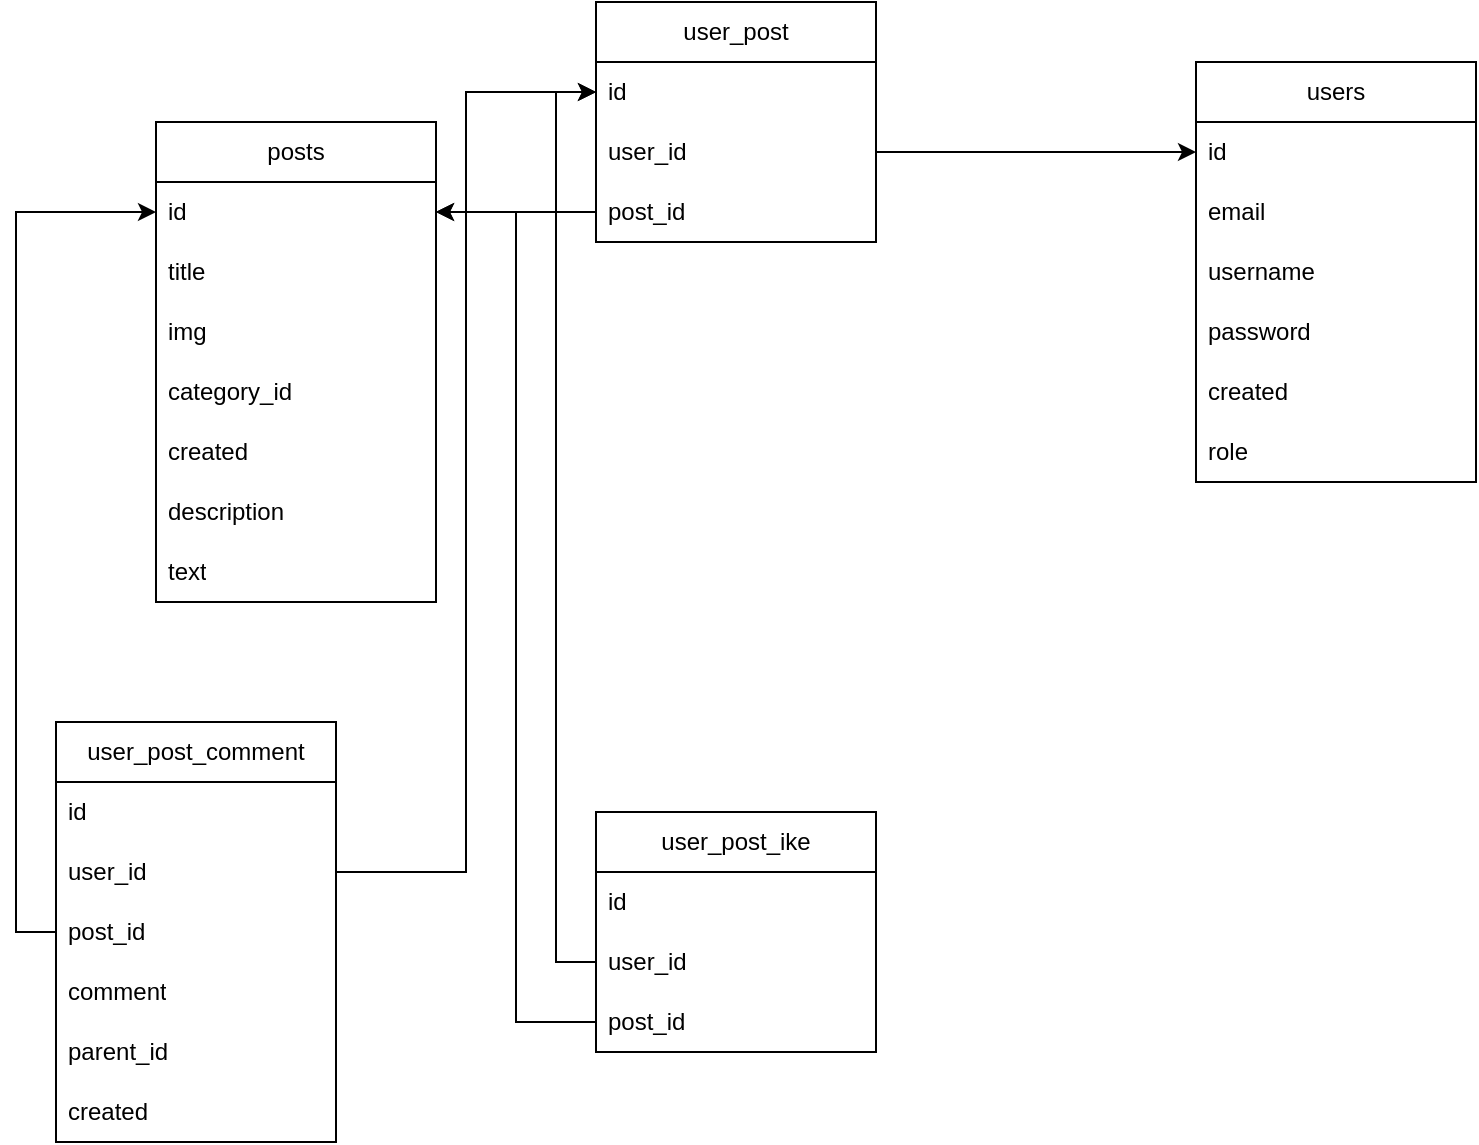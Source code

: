 <mxfile version="20.5.3" type="github">
  <diagram id="24y1HbA1uYPg1a_B_rKZ" name="Сторінка-1">
    <mxGraphModel dx="1267" dy="762" grid="1" gridSize="10" guides="1" tooltips="1" connect="1" arrows="1" fold="1" page="1" pageScale="1" pageWidth="827" pageHeight="1169" math="0" shadow="0">
      <root>
        <mxCell id="0" />
        <mxCell id="1" parent="0" />
        <mxCell id="m8mHURYjpHGzfnWAEis--1" value="posts" style="swimlane;fontStyle=0;childLayout=stackLayout;horizontal=1;startSize=30;horizontalStack=0;resizeParent=1;resizeParentMax=0;resizeLast=0;collapsible=1;marginBottom=0;whiteSpace=wrap;html=1;" vertex="1" parent="1">
          <mxGeometry x="100" y="260" width="140" height="240" as="geometry" />
        </mxCell>
        <mxCell id="m8mHURYjpHGzfnWAEis--2" value="id" style="text;strokeColor=none;fillColor=none;align=left;verticalAlign=middle;spacingLeft=4;spacingRight=4;overflow=hidden;points=[[0,0.5],[1,0.5]];portConstraint=eastwest;rotatable=0;whiteSpace=wrap;html=1;" vertex="1" parent="m8mHURYjpHGzfnWAEis--1">
          <mxGeometry y="30" width="140" height="30" as="geometry" />
        </mxCell>
        <mxCell id="m8mHURYjpHGzfnWAEis--3" value="title" style="text;strokeColor=none;fillColor=none;align=left;verticalAlign=middle;spacingLeft=4;spacingRight=4;overflow=hidden;points=[[0,0.5],[1,0.5]];portConstraint=eastwest;rotatable=0;whiteSpace=wrap;html=1;" vertex="1" parent="m8mHURYjpHGzfnWAEis--1">
          <mxGeometry y="60" width="140" height="30" as="geometry" />
        </mxCell>
        <mxCell id="m8mHURYjpHGzfnWAEis--4" value="img" style="text;strokeColor=none;fillColor=none;align=left;verticalAlign=middle;spacingLeft=4;spacingRight=4;overflow=hidden;points=[[0,0.5],[1,0.5]];portConstraint=eastwest;rotatable=0;whiteSpace=wrap;html=1;" vertex="1" parent="m8mHURYjpHGzfnWAEis--1">
          <mxGeometry y="90" width="140" height="30" as="geometry" />
        </mxCell>
        <mxCell id="m8mHURYjpHGzfnWAEis--5" value="category_id" style="text;strokeColor=none;fillColor=none;align=left;verticalAlign=middle;spacingLeft=4;spacingRight=4;overflow=hidden;points=[[0,0.5],[1,0.5]];portConstraint=eastwest;rotatable=0;whiteSpace=wrap;html=1;" vertex="1" parent="m8mHURYjpHGzfnWAEis--1">
          <mxGeometry y="120" width="140" height="30" as="geometry" />
        </mxCell>
        <mxCell id="m8mHURYjpHGzfnWAEis--6" value="created" style="text;strokeColor=none;fillColor=none;align=left;verticalAlign=middle;spacingLeft=4;spacingRight=4;overflow=hidden;points=[[0,0.5],[1,0.5]];portConstraint=eastwest;rotatable=0;whiteSpace=wrap;html=1;" vertex="1" parent="m8mHURYjpHGzfnWAEis--1">
          <mxGeometry y="150" width="140" height="30" as="geometry" />
        </mxCell>
        <mxCell id="m8mHURYjpHGzfnWAEis--7" value="description" style="text;strokeColor=none;fillColor=none;align=left;verticalAlign=middle;spacingLeft=4;spacingRight=4;overflow=hidden;points=[[0,0.5],[1,0.5]];portConstraint=eastwest;rotatable=0;whiteSpace=wrap;html=1;" vertex="1" parent="m8mHURYjpHGzfnWAEis--1">
          <mxGeometry y="180" width="140" height="30" as="geometry" />
        </mxCell>
        <mxCell id="m8mHURYjpHGzfnWAEis--8" value="text" style="text;strokeColor=none;fillColor=none;align=left;verticalAlign=middle;spacingLeft=4;spacingRight=4;overflow=hidden;points=[[0,0.5],[1,0.5]];portConstraint=eastwest;rotatable=0;whiteSpace=wrap;html=1;" vertex="1" parent="m8mHURYjpHGzfnWAEis--1">
          <mxGeometry y="210" width="140" height="30" as="geometry" />
        </mxCell>
        <mxCell id="m8mHURYjpHGzfnWAEis--9" value="user_post" style="swimlane;fontStyle=0;childLayout=stackLayout;horizontal=1;startSize=30;horizontalStack=0;resizeParent=1;resizeParentMax=0;resizeLast=0;collapsible=1;marginBottom=0;whiteSpace=wrap;html=1;" vertex="1" parent="1">
          <mxGeometry x="320" y="200" width="140" height="120" as="geometry" />
        </mxCell>
        <mxCell id="m8mHURYjpHGzfnWAEis--10" value="id" style="text;strokeColor=none;fillColor=none;align=left;verticalAlign=middle;spacingLeft=4;spacingRight=4;overflow=hidden;points=[[0,0.5],[1,0.5]];portConstraint=eastwest;rotatable=0;whiteSpace=wrap;html=1;" vertex="1" parent="m8mHURYjpHGzfnWAEis--9">
          <mxGeometry y="30" width="140" height="30" as="geometry" />
        </mxCell>
        <mxCell id="m8mHURYjpHGzfnWAEis--11" value="user_id" style="text;strokeColor=none;fillColor=none;align=left;verticalAlign=middle;spacingLeft=4;spacingRight=4;overflow=hidden;points=[[0,0.5],[1,0.5]];portConstraint=eastwest;rotatable=0;whiteSpace=wrap;html=1;" vertex="1" parent="m8mHURYjpHGzfnWAEis--9">
          <mxGeometry y="60" width="140" height="30" as="geometry" />
        </mxCell>
        <mxCell id="m8mHURYjpHGzfnWAEis--12" value="post_id" style="text;strokeColor=none;fillColor=none;align=left;verticalAlign=middle;spacingLeft=4;spacingRight=4;overflow=hidden;points=[[0,0.5],[1,0.5]];portConstraint=eastwest;rotatable=0;whiteSpace=wrap;html=1;" vertex="1" parent="m8mHURYjpHGzfnWAEis--9">
          <mxGeometry y="90" width="140" height="30" as="geometry" />
        </mxCell>
        <mxCell id="m8mHURYjpHGzfnWAEis--17" value="users" style="swimlane;fontStyle=0;childLayout=stackLayout;horizontal=1;startSize=30;horizontalStack=0;resizeParent=1;resizeParentMax=0;resizeLast=0;collapsible=1;marginBottom=0;whiteSpace=wrap;html=1;" vertex="1" parent="1">
          <mxGeometry x="620" y="230" width="140" height="210" as="geometry" />
        </mxCell>
        <mxCell id="m8mHURYjpHGzfnWAEis--18" value="id" style="text;strokeColor=none;fillColor=none;align=left;verticalAlign=middle;spacingLeft=4;spacingRight=4;overflow=hidden;points=[[0,0.5],[1,0.5]];portConstraint=eastwest;rotatable=0;whiteSpace=wrap;html=1;" vertex="1" parent="m8mHURYjpHGzfnWAEis--17">
          <mxGeometry y="30" width="140" height="30" as="geometry" />
        </mxCell>
        <mxCell id="m8mHURYjpHGzfnWAEis--19" value="email" style="text;strokeColor=none;fillColor=none;align=left;verticalAlign=middle;spacingLeft=4;spacingRight=4;overflow=hidden;points=[[0,0.5],[1,0.5]];portConstraint=eastwest;rotatable=0;whiteSpace=wrap;html=1;" vertex="1" parent="m8mHURYjpHGzfnWAEis--17">
          <mxGeometry y="60" width="140" height="30" as="geometry" />
        </mxCell>
        <mxCell id="m8mHURYjpHGzfnWAEis--20" value="username" style="text;strokeColor=none;fillColor=none;align=left;verticalAlign=middle;spacingLeft=4;spacingRight=4;overflow=hidden;points=[[0,0.5],[1,0.5]];portConstraint=eastwest;rotatable=0;whiteSpace=wrap;html=1;" vertex="1" parent="m8mHURYjpHGzfnWAEis--17">
          <mxGeometry y="90" width="140" height="30" as="geometry" />
        </mxCell>
        <mxCell id="m8mHURYjpHGzfnWAEis--21" value="password" style="text;strokeColor=none;fillColor=none;align=left;verticalAlign=middle;spacingLeft=4;spacingRight=4;overflow=hidden;points=[[0,0.5],[1,0.5]];portConstraint=eastwest;rotatable=0;whiteSpace=wrap;html=1;" vertex="1" parent="m8mHURYjpHGzfnWAEis--17">
          <mxGeometry y="120" width="140" height="30" as="geometry" />
        </mxCell>
        <mxCell id="m8mHURYjpHGzfnWAEis--22" value="created" style="text;strokeColor=none;fillColor=none;align=left;verticalAlign=middle;spacingLeft=4;spacingRight=4;overflow=hidden;points=[[0,0.5],[1,0.5]];portConstraint=eastwest;rotatable=0;whiteSpace=wrap;html=1;" vertex="1" parent="m8mHURYjpHGzfnWAEis--17">
          <mxGeometry y="150" width="140" height="30" as="geometry" />
        </mxCell>
        <mxCell id="m8mHURYjpHGzfnWAEis--23" value="role" style="text;strokeColor=none;fillColor=none;align=left;verticalAlign=middle;spacingLeft=4;spacingRight=4;overflow=hidden;points=[[0,0.5],[1,0.5]];portConstraint=eastwest;rotatable=0;whiteSpace=wrap;html=1;" vertex="1" parent="m8mHURYjpHGzfnWAEis--17">
          <mxGeometry y="180" width="140" height="30" as="geometry" />
        </mxCell>
        <mxCell id="m8mHURYjpHGzfnWAEis--25" value="user_post_comment" style="swimlane;fontStyle=0;childLayout=stackLayout;horizontal=1;startSize=30;horizontalStack=0;resizeParent=1;resizeParentMax=0;resizeLast=0;collapsible=1;marginBottom=0;whiteSpace=wrap;html=1;" vertex="1" parent="1">
          <mxGeometry x="50" y="560" width="140" height="210" as="geometry" />
        </mxCell>
        <mxCell id="m8mHURYjpHGzfnWAEis--26" value="id" style="text;strokeColor=none;fillColor=none;align=left;verticalAlign=middle;spacingLeft=4;spacingRight=4;overflow=hidden;points=[[0,0.5],[1,0.5]];portConstraint=eastwest;rotatable=0;whiteSpace=wrap;html=1;" vertex="1" parent="m8mHURYjpHGzfnWAEis--25">
          <mxGeometry y="30" width="140" height="30" as="geometry" />
        </mxCell>
        <mxCell id="m8mHURYjpHGzfnWAEis--27" value="user_id" style="text;strokeColor=none;fillColor=none;align=left;verticalAlign=middle;spacingLeft=4;spacingRight=4;overflow=hidden;points=[[0,0.5],[1,0.5]];portConstraint=eastwest;rotatable=0;whiteSpace=wrap;html=1;" vertex="1" parent="m8mHURYjpHGzfnWAEis--25">
          <mxGeometry y="60" width="140" height="30" as="geometry" />
        </mxCell>
        <mxCell id="m8mHURYjpHGzfnWAEis--28" value="post_id" style="text;strokeColor=none;fillColor=none;align=left;verticalAlign=middle;spacingLeft=4;spacingRight=4;overflow=hidden;points=[[0,0.5],[1,0.5]];portConstraint=eastwest;rotatable=0;whiteSpace=wrap;html=1;" vertex="1" parent="m8mHURYjpHGzfnWAEis--25">
          <mxGeometry y="90" width="140" height="30" as="geometry" />
        </mxCell>
        <mxCell id="m8mHURYjpHGzfnWAEis--29" value="comment" style="text;strokeColor=none;fillColor=none;align=left;verticalAlign=middle;spacingLeft=4;spacingRight=4;overflow=hidden;points=[[0,0.5],[1,0.5]];portConstraint=eastwest;rotatable=0;whiteSpace=wrap;html=1;" vertex="1" parent="m8mHURYjpHGzfnWAEis--25">
          <mxGeometry y="120" width="140" height="30" as="geometry" />
        </mxCell>
        <mxCell id="m8mHURYjpHGzfnWAEis--30" value="parent_id" style="text;strokeColor=none;fillColor=none;align=left;verticalAlign=middle;spacingLeft=4;spacingRight=4;overflow=hidden;points=[[0,0.5],[1,0.5]];portConstraint=eastwest;rotatable=0;whiteSpace=wrap;html=1;" vertex="1" parent="m8mHURYjpHGzfnWAEis--25">
          <mxGeometry y="150" width="140" height="30" as="geometry" />
        </mxCell>
        <mxCell id="m8mHURYjpHGzfnWAEis--31" value="created" style="text;strokeColor=none;fillColor=none;align=left;verticalAlign=middle;spacingLeft=4;spacingRight=4;overflow=hidden;points=[[0,0.5],[1,0.5]];portConstraint=eastwest;rotatable=0;whiteSpace=wrap;html=1;" vertex="1" parent="m8mHURYjpHGzfnWAEis--25">
          <mxGeometry y="180" width="140" height="30" as="geometry" />
        </mxCell>
        <mxCell id="m8mHURYjpHGzfnWAEis--33" value="user_post_ike" style="swimlane;fontStyle=0;childLayout=stackLayout;horizontal=1;startSize=30;horizontalStack=0;resizeParent=1;resizeParentMax=0;resizeLast=0;collapsible=1;marginBottom=0;whiteSpace=wrap;html=1;" vertex="1" parent="1">
          <mxGeometry x="320" y="605" width="140" height="120" as="geometry" />
        </mxCell>
        <mxCell id="m8mHURYjpHGzfnWAEis--34" value="id" style="text;strokeColor=none;fillColor=none;align=left;verticalAlign=middle;spacingLeft=4;spacingRight=4;overflow=hidden;points=[[0,0.5],[1,0.5]];portConstraint=eastwest;rotatable=0;whiteSpace=wrap;html=1;" vertex="1" parent="m8mHURYjpHGzfnWAEis--33">
          <mxGeometry y="30" width="140" height="30" as="geometry" />
        </mxCell>
        <mxCell id="m8mHURYjpHGzfnWAEis--35" value="user_id" style="text;strokeColor=none;fillColor=none;align=left;verticalAlign=middle;spacingLeft=4;spacingRight=4;overflow=hidden;points=[[0,0.5],[1,0.5]];portConstraint=eastwest;rotatable=0;whiteSpace=wrap;html=1;" vertex="1" parent="m8mHURYjpHGzfnWAEis--33">
          <mxGeometry y="60" width="140" height="30" as="geometry" />
        </mxCell>
        <mxCell id="m8mHURYjpHGzfnWAEis--36" value="post_id" style="text;strokeColor=none;fillColor=none;align=left;verticalAlign=middle;spacingLeft=4;spacingRight=4;overflow=hidden;points=[[0,0.5],[1,0.5]];portConstraint=eastwest;rotatable=0;whiteSpace=wrap;html=1;" vertex="1" parent="m8mHURYjpHGzfnWAEis--33">
          <mxGeometry y="90" width="140" height="30" as="geometry" />
        </mxCell>
        <mxCell id="m8mHURYjpHGzfnWAEis--49" style="edgeStyle=orthogonalEdgeStyle;rounded=0;orthogonalLoop=1;jettySize=auto;html=1;exitX=0;exitY=0.5;exitDx=0;exitDy=0;entryX=1;entryY=0.5;entryDx=0;entryDy=0;" edge="1" parent="1" source="m8mHURYjpHGzfnWAEis--12" target="m8mHURYjpHGzfnWAEis--2">
          <mxGeometry relative="1" as="geometry" />
        </mxCell>
        <mxCell id="m8mHURYjpHGzfnWAEis--50" style="edgeStyle=orthogonalEdgeStyle;rounded=0;orthogonalLoop=1;jettySize=auto;html=1;exitX=1;exitY=0.5;exitDx=0;exitDy=0;entryX=0;entryY=0.5;entryDx=0;entryDy=0;" edge="1" parent="1" source="m8mHURYjpHGzfnWAEis--11" target="m8mHURYjpHGzfnWAEis--18">
          <mxGeometry relative="1" as="geometry" />
        </mxCell>
        <mxCell id="m8mHURYjpHGzfnWAEis--52" style="edgeStyle=orthogonalEdgeStyle;rounded=0;orthogonalLoop=1;jettySize=auto;html=1;exitX=0;exitY=0.5;exitDx=0;exitDy=0;entryX=0;entryY=0.5;entryDx=0;entryDy=0;" edge="1" parent="1" source="m8mHURYjpHGzfnWAEis--28" target="m8mHURYjpHGzfnWAEis--2">
          <mxGeometry relative="1" as="geometry" />
        </mxCell>
        <mxCell id="m8mHURYjpHGzfnWAEis--53" style="edgeStyle=orthogonalEdgeStyle;rounded=0;orthogonalLoop=1;jettySize=auto;html=1;exitX=1;exitY=0.5;exitDx=0;exitDy=0;entryX=0;entryY=0.5;entryDx=0;entryDy=0;" edge="1" parent="1" source="m8mHURYjpHGzfnWAEis--27" target="m8mHURYjpHGzfnWAEis--10">
          <mxGeometry relative="1" as="geometry" />
        </mxCell>
        <mxCell id="m8mHURYjpHGzfnWAEis--54" style="edgeStyle=orthogonalEdgeStyle;rounded=0;orthogonalLoop=1;jettySize=auto;html=1;exitX=0;exitY=0.5;exitDx=0;exitDy=0;entryX=1;entryY=0.5;entryDx=0;entryDy=0;" edge="1" parent="1" source="m8mHURYjpHGzfnWAEis--36" target="m8mHURYjpHGzfnWAEis--2">
          <mxGeometry relative="1" as="geometry" />
        </mxCell>
        <mxCell id="m8mHURYjpHGzfnWAEis--55" style="edgeStyle=orthogonalEdgeStyle;rounded=0;orthogonalLoop=1;jettySize=auto;html=1;exitX=0;exitY=0.5;exitDx=0;exitDy=0;entryX=0;entryY=0.5;entryDx=0;entryDy=0;" edge="1" parent="1" source="m8mHURYjpHGzfnWAEis--35" target="m8mHURYjpHGzfnWAEis--10">
          <mxGeometry relative="1" as="geometry" />
        </mxCell>
      </root>
    </mxGraphModel>
  </diagram>
</mxfile>
